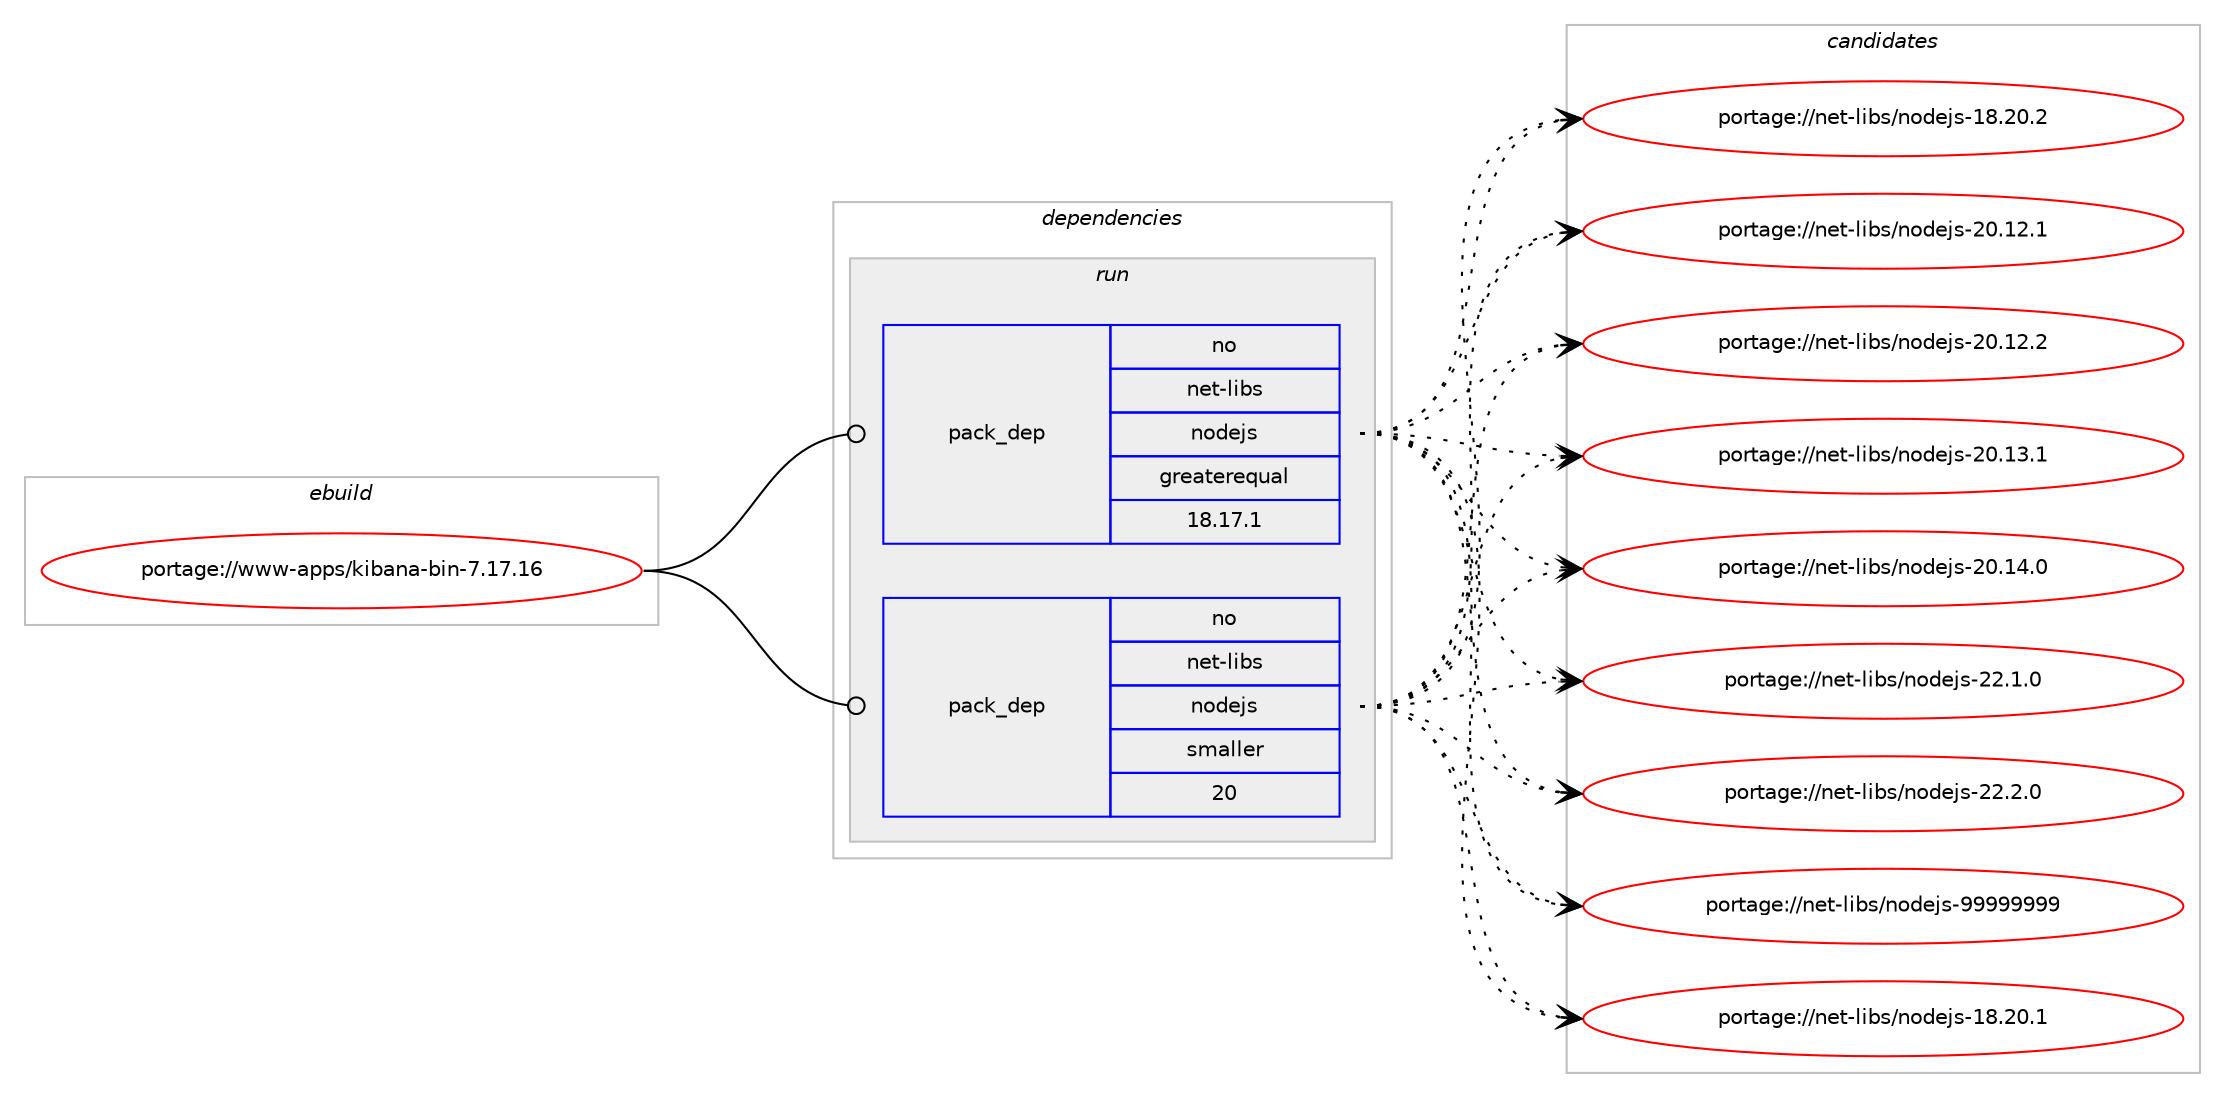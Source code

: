digraph prolog {

# *************
# Graph options
# *************

newrank=true;
concentrate=true;
compound=true;
graph [rankdir=LR,fontname=Helvetica,fontsize=10,ranksep=1.5];#, ranksep=2.5, nodesep=0.2];
edge  [arrowhead=vee];
node  [fontname=Helvetica,fontsize=10];

# **********
# The ebuild
# **********

subgraph cluster_leftcol {
color=gray;
rank=same;
label=<<i>ebuild</i>>;
id [label="portage://www-apps/kibana-bin-7.17.16", color=red, width=4, href="../www-apps/kibana-bin-7.17.16.svg"];
}

# ****************
# The dependencies
# ****************

subgraph cluster_midcol {
color=gray;
label=<<i>dependencies</i>>;
subgraph cluster_compile {
fillcolor="#eeeeee";
style=filled;
label=<<i>compile</i>>;
}
subgraph cluster_compileandrun {
fillcolor="#eeeeee";
style=filled;
label=<<i>compile and run</i>>;
}
subgraph cluster_run {
fillcolor="#eeeeee";
style=filled;
label=<<i>run</i>>;
# *** BEGIN UNKNOWN DEPENDENCY TYPE (TODO) ***
# id -> package_dependency(portage://www-apps/kibana-bin-7.17.16,run,no,acct-group,kibana,none,[,,],[],[])
# *** END UNKNOWN DEPENDENCY TYPE (TODO) ***

# *** BEGIN UNKNOWN DEPENDENCY TYPE (TODO) ***
# id -> package_dependency(portage://www-apps/kibana-bin-7.17.16,run,no,acct-user,kibana,none,[,,],[],[])
# *** END UNKNOWN DEPENDENCY TYPE (TODO) ***

# *** BEGIN UNKNOWN DEPENDENCY TYPE (TODO) ***
# id -> package_dependency(portage://www-apps/kibana-bin-7.17.16,run,no,dev-libs,expat,none,[,,],[],[])
# *** END UNKNOWN DEPENDENCY TYPE (TODO) ***

# *** BEGIN UNKNOWN DEPENDENCY TYPE (TODO) ***
# id -> package_dependency(portage://www-apps/kibana-bin-7.17.16,run,no,dev-libs,nspr,none,[,,],[],[])
# *** END UNKNOWN DEPENDENCY TYPE (TODO) ***

# *** BEGIN UNKNOWN DEPENDENCY TYPE (TODO) ***
# id -> package_dependency(portage://www-apps/kibana-bin-7.17.16,run,no,dev-libs,nss,none,[,,],[],[])
# *** END UNKNOWN DEPENDENCY TYPE (TODO) ***

subgraph pack1642 {
dependency2881 [label=<<TABLE BORDER="0" CELLBORDER="1" CELLSPACING="0" CELLPADDING="4" WIDTH="220"><TR><TD ROWSPAN="6" CELLPADDING="30">pack_dep</TD></TR><TR><TD WIDTH="110">no</TD></TR><TR><TD>net-libs</TD></TR><TR><TD>nodejs</TD></TR><TR><TD>greaterequal</TD></TR><TR><TD>18.17.1</TD></TR></TABLE>>, shape=none, color=blue];
}
id:e -> dependency2881:w [weight=20,style="solid",arrowhead="odot"];
subgraph pack1643 {
dependency2882 [label=<<TABLE BORDER="0" CELLBORDER="1" CELLSPACING="0" CELLPADDING="4" WIDTH="220"><TR><TD ROWSPAN="6" CELLPADDING="30">pack_dep</TD></TR><TR><TD WIDTH="110">no</TD></TR><TR><TD>net-libs</TD></TR><TR><TD>nodejs</TD></TR><TR><TD>smaller</TD></TR><TR><TD>20</TD></TR></TABLE>>, shape=none, color=blue];
}
id:e -> dependency2882:w [weight=20,style="solid",arrowhead="odot"];
# *** BEGIN UNKNOWN DEPENDENCY TYPE (TODO) ***
# id -> package_dependency(portage://www-apps/kibana-bin-7.17.16,run,no,sys-libs,glibc,none,[,,],[],[])
# *** END UNKNOWN DEPENDENCY TYPE (TODO) ***

}
}

# **************
# The candidates
# **************

subgraph cluster_choices {
rank=same;
color=gray;
label=<<i>candidates</i>>;

subgraph choice1642 {
color=black;
nodesep=1;
choice1101011164510810598115471101111001011061154549564650484649 [label="portage://net-libs/nodejs-18.20.1", color=red, width=4,href="../net-libs/nodejs-18.20.1.svg"];
choice1101011164510810598115471101111001011061154549564650484650 [label="portage://net-libs/nodejs-18.20.2", color=red, width=4,href="../net-libs/nodejs-18.20.2.svg"];
choice1101011164510810598115471101111001011061154550484649504649 [label="portage://net-libs/nodejs-20.12.1", color=red, width=4,href="../net-libs/nodejs-20.12.1.svg"];
choice1101011164510810598115471101111001011061154550484649504650 [label="portage://net-libs/nodejs-20.12.2", color=red, width=4,href="../net-libs/nodejs-20.12.2.svg"];
choice1101011164510810598115471101111001011061154550484649514649 [label="portage://net-libs/nodejs-20.13.1", color=red, width=4,href="../net-libs/nodejs-20.13.1.svg"];
choice1101011164510810598115471101111001011061154550484649524648 [label="portage://net-libs/nodejs-20.14.0", color=red, width=4,href="../net-libs/nodejs-20.14.0.svg"];
choice11010111645108105981154711011110010110611545505046494648 [label="portage://net-libs/nodejs-22.1.0", color=red, width=4,href="../net-libs/nodejs-22.1.0.svg"];
choice11010111645108105981154711011110010110611545505046504648 [label="portage://net-libs/nodejs-22.2.0", color=red, width=4,href="../net-libs/nodejs-22.2.0.svg"];
choice110101116451081059811547110111100101106115455757575757575757 [label="portage://net-libs/nodejs-99999999", color=red, width=4,href="../net-libs/nodejs-99999999.svg"];
dependency2881:e -> choice1101011164510810598115471101111001011061154549564650484649:w [style=dotted,weight="100"];
dependency2881:e -> choice1101011164510810598115471101111001011061154549564650484650:w [style=dotted,weight="100"];
dependency2881:e -> choice1101011164510810598115471101111001011061154550484649504649:w [style=dotted,weight="100"];
dependency2881:e -> choice1101011164510810598115471101111001011061154550484649504650:w [style=dotted,weight="100"];
dependency2881:e -> choice1101011164510810598115471101111001011061154550484649514649:w [style=dotted,weight="100"];
dependency2881:e -> choice1101011164510810598115471101111001011061154550484649524648:w [style=dotted,weight="100"];
dependency2881:e -> choice11010111645108105981154711011110010110611545505046494648:w [style=dotted,weight="100"];
dependency2881:e -> choice11010111645108105981154711011110010110611545505046504648:w [style=dotted,weight="100"];
dependency2881:e -> choice110101116451081059811547110111100101106115455757575757575757:w [style=dotted,weight="100"];
}
subgraph choice1643 {
color=black;
nodesep=1;
choice1101011164510810598115471101111001011061154549564650484649 [label="portage://net-libs/nodejs-18.20.1", color=red, width=4,href="../net-libs/nodejs-18.20.1.svg"];
choice1101011164510810598115471101111001011061154549564650484650 [label="portage://net-libs/nodejs-18.20.2", color=red, width=4,href="../net-libs/nodejs-18.20.2.svg"];
choice1101011164510810598115471101111001011061154550484649504649 [label="portage://net-libs/nodejs-20.12.1", color=red, width=4,href="../net-libs/nodejs-20.12.1.svg"];
choice1101011164510810598115471101111001011061154550484649504650 [label="portage://net-libs/nodejs-20.12.2", color=red, width=4,href="../net-libs/nodejs-20.12.2.svg"];
choice1101011164510810598115471101111001011061154550484649514649 [label="portage://net-libs/nodejs-20.13.1", color=red, width=4,href="../net-libs/nodejs-20.13.1.svg"];
choice1101011164510810598115471101111001011061154550484649524648 [label="portage://net-libs/nodejs-20.14.0", color=red, width=4,href="../net-libs/nodejs-20.14.0.svg"];
choice11010111645108105981154711011110010110611545505046494648 [label="portage://net-libs/nodejs-22.1.0", color=red, width=4,href="../net-libs/nodejs-22.1.0.svg"];
choice11010111645108105981154711011110010110611545505046504648 [label="portage://net-libs/nodejs-22.2.0", color=red, width=4,href="../net-libs/nodejs-22.2.0.svg"];
choice110101116451081059811547110111100101106115455757575757575757 [label="portage://net-libs/nodejs-99999999", color=red, width=4,href="../net-libs/nodejs-99999999.svg"];
dependency2882:e -> choice1101011164510810598115471101111001011061154549564650484649:w [style=dotted,weight="100"];
dependency2882:e -> choice1101011164510810598115471101111001011061154549564650484650:w [style=dotted,weight="100"];
dependency2882:e -> choice1101011164510810598115471101111001011061154550484649504649:w [style=dotted,weight="100"];
dependency2882:e -> choice1101011164510810598115471101111001011061154550484649504650:w [style=dotted,weight="100"];
dependency2882:e -> choice1101011164510810598115471101111001011061154550484649514649:w [style=dotted,weight="100"];
dependency2882:e -> choice1101011164510810598115471101111001011061154550484649524648:w [style=dotted,weight="100"];
dependency2882:e -> choice11010111645108105981154711011110010110611545505046494648:w [style=dotted,weight="100"];
dependency2882:e -> choice11010111645108105981154711011110010110611545505046504648:w [style=dotted,weight="100"];
dependency2882:e -> choice110101116451081059811547110111100101106115455757575757575757:w [style=dotted,weight="100"];
}
}

}
